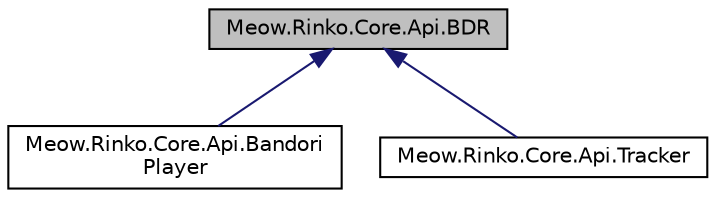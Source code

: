 digraph "Meow.Rinko.Core.Api.BDR"
{
 // LATEX_PDF_SIZE
  edge [fontname="Helvetica",fontsize="10",labelfontname="Helvetica",labelfontsize="10"];
  node [fontname="Helvetica",fontsize="10",shape=record];
  Node1 [label="Meow.Rinko.Core.Api.BDR",height=0.2,width=0.4,color="black", fillcolor="grey75", style="filled", fontcolor="black",tooltip="所有带参数查询的返回基类"];
  Node1 -> Node2 [dir="back",color="midnightblue",fontsize="10",style="solid",fontname="Helvetica"];
  Node2 [label="Meow.Rinko.Core.Api.Bandori\lPlayer",height=0.2,width=0.4,color="black", fillcolor="white", style="filled",URL="$class_meow_1_1_rinko_1_1_core_1_1_api_1_1_bandori_player.html",tooltip="查询一个玩家的信息"];
  Node1 -> Node3 [dir="back",color="midnightblue",fontsize="10",style="solid",fontname="Helvetica"];
  Node3 [label="Meow.Rinko.Core.Api.Tracker",height=0.2,width=0.4,color="black", fillcolor="white", style="filled",URL="$class_meow_1_1_rinko_1_1_core_1_1_api_1_1_tracker.html",tooltip="榜线高度查询"];
}
